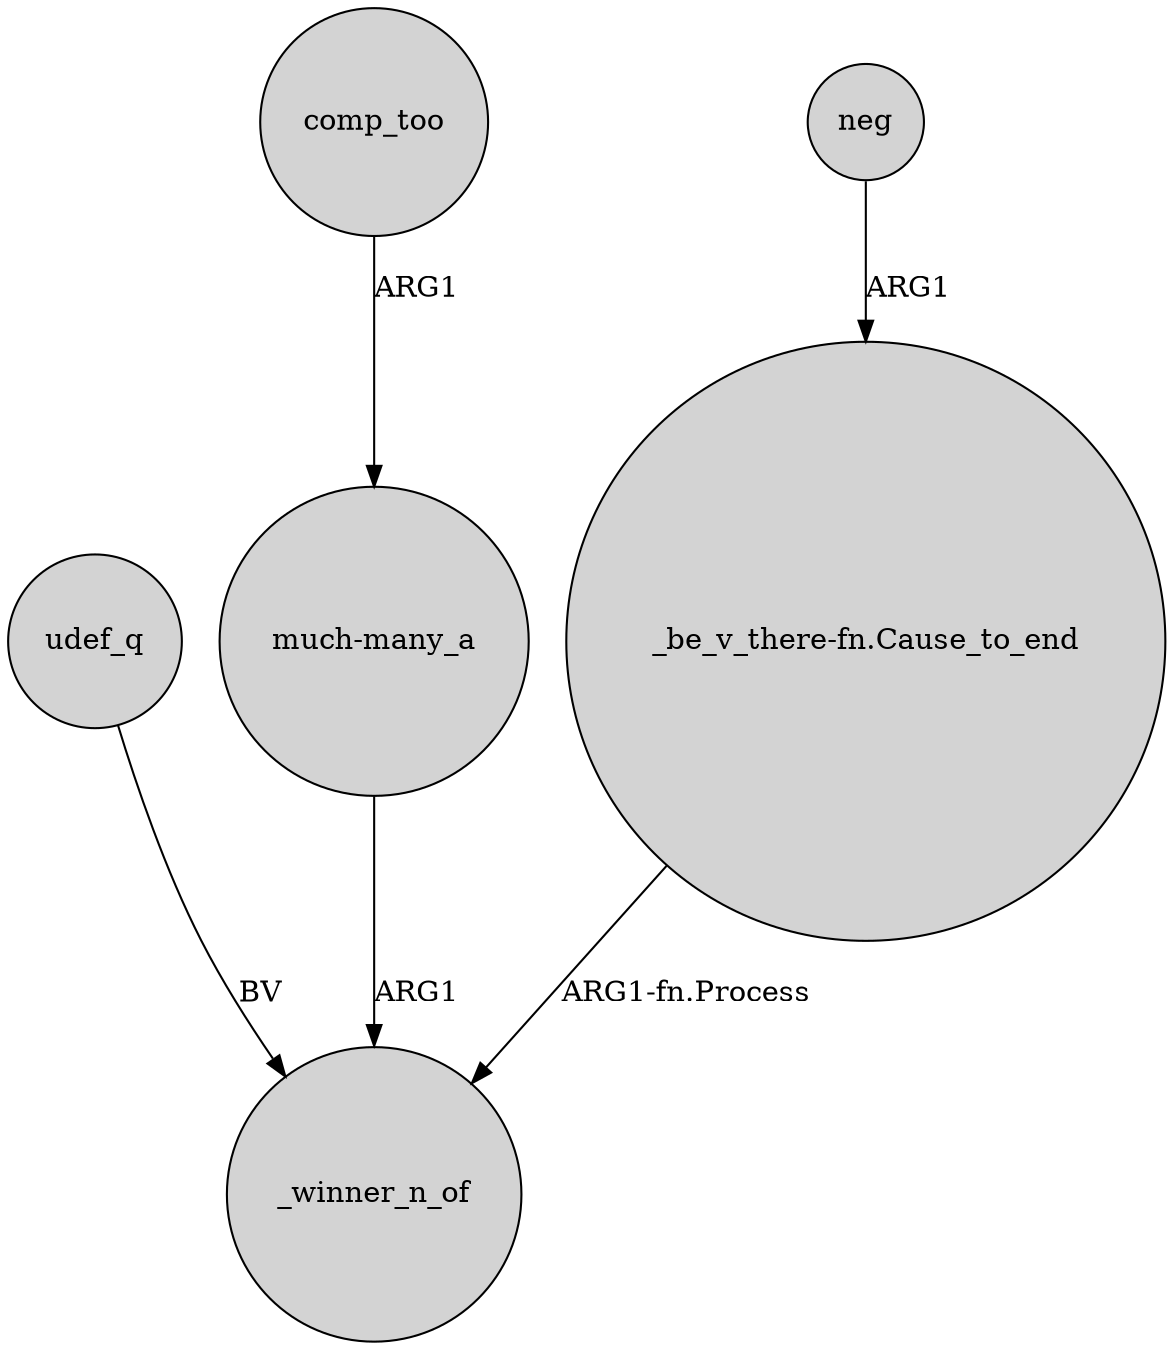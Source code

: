 digraph {
	node [shape=circle style=filled]
	udef_q -> _winner_n_of [label=BV]
	comp_too -> "much-many_a" [label=ARG1]
	neg -> "_be_v_there-fn.Cause_to_end" [label=ARG1]
	"much-many_a" -> _winner_n_of [label=ARG1]
	"_be_v_there-fn.Cause_to_end" -> _winner_n_of [label="ARG1-fn.Process"]
}
